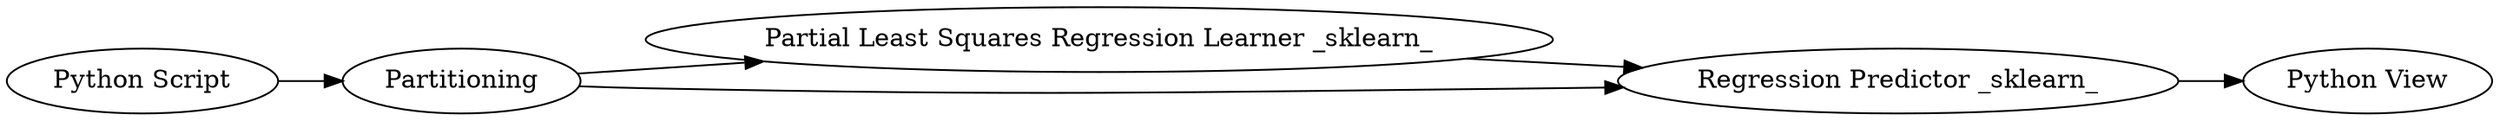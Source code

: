 digraph {
	1 -> 4
	4 -> 5
	3 -> 4
	2 -> 3
	3 -> 1
	5 [label="Python View"]
	1 [label="Partial Least Squares Regression Learner _sklearn_"]
	4 [label="Regression Predictor _sklearn_"]
	3 [label=Partitioning]
	2 [label="Python Script"]
	rankdir=LR
}
